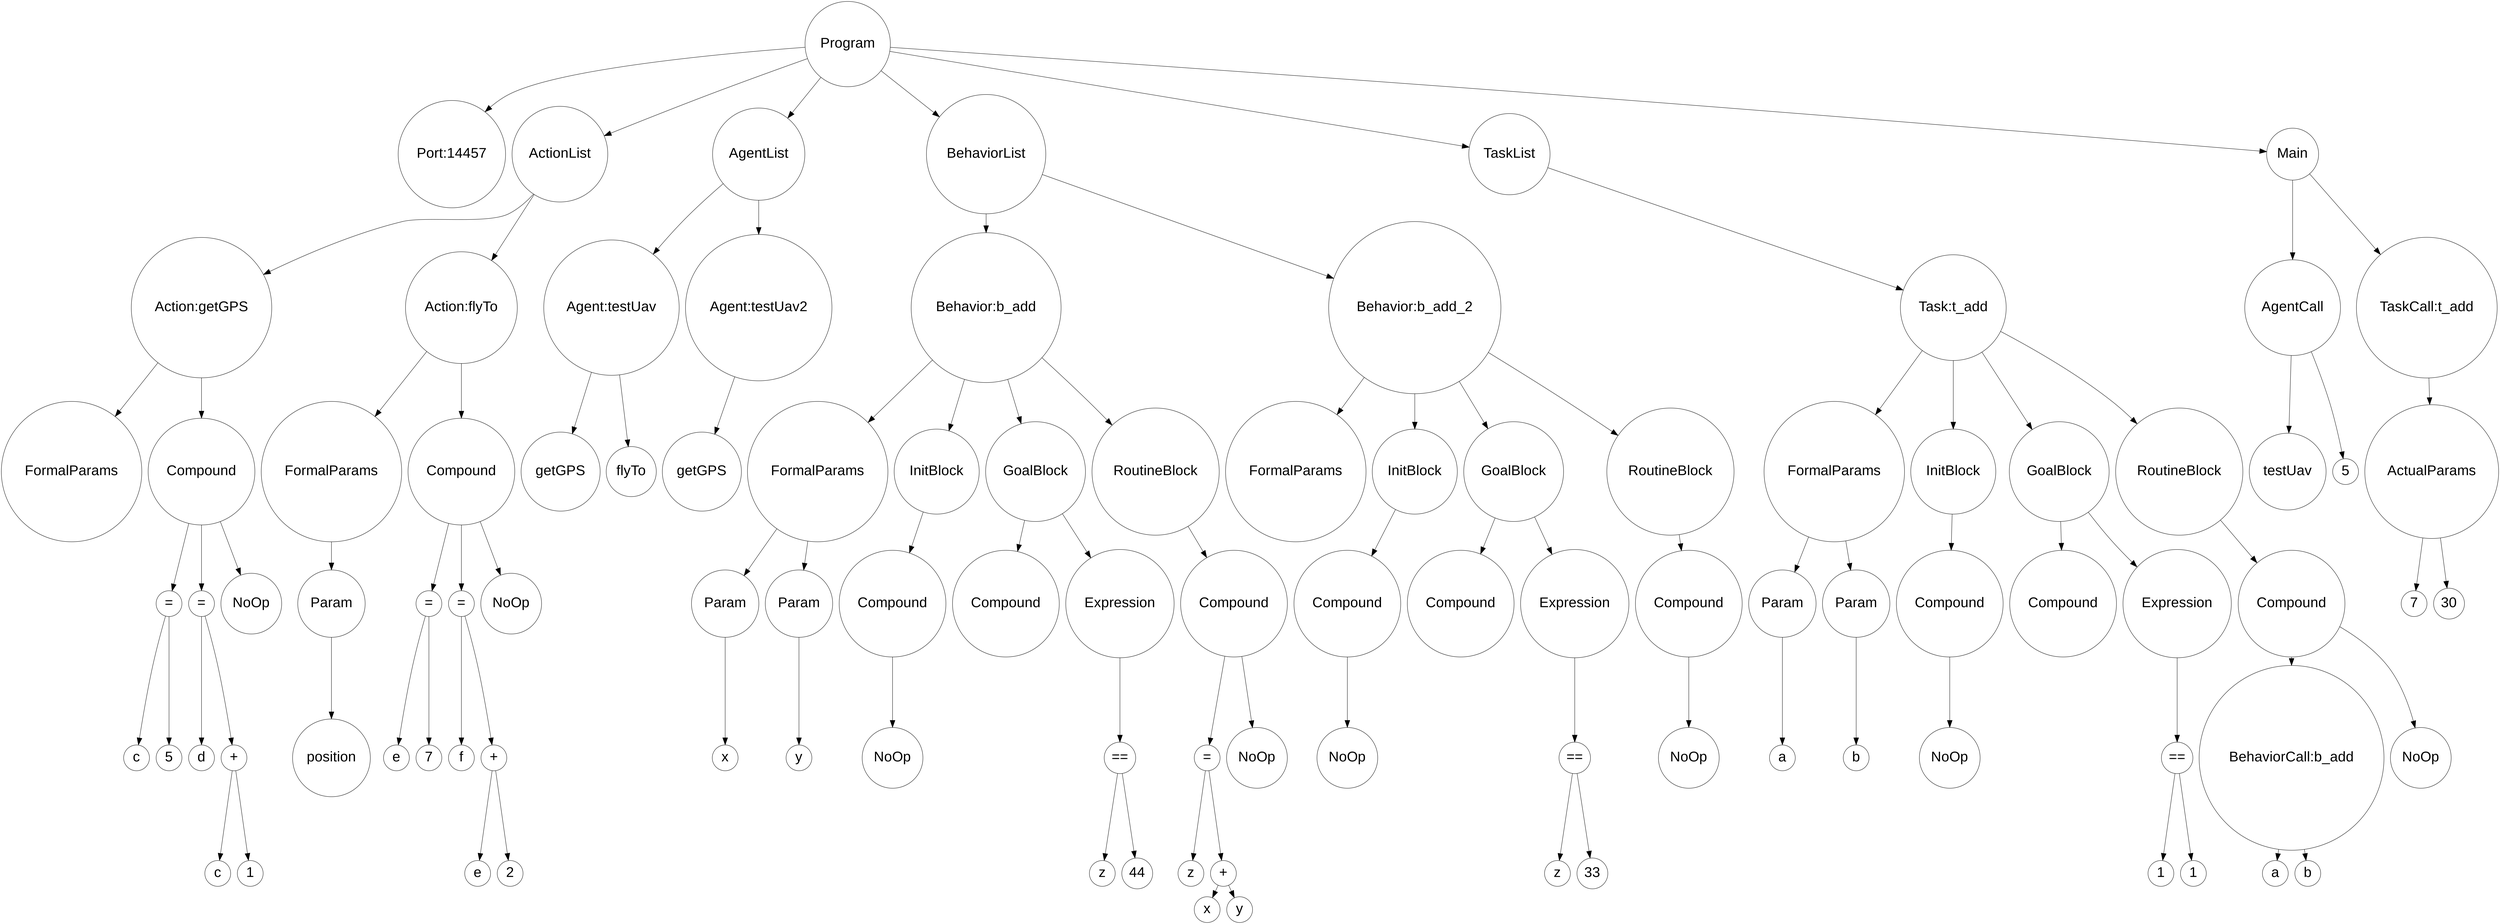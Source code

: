 digraph astgraph {
  node [shape=circle, fontsize=40, fontname="Arial", height=.1, fontweight="bold"];
  ranksep=.3;
  edge [arrowsize=2]

  node1 [label="Program"]
  node2 [label="Port:14457"]
  node1 -> node2
  node3 [label="ActionList"]
  node4 [label="Action:getGPS"]
  node5 [label="FormalParams"]
  node4 -> node5
  node6 [label="Compound"]
  node7 [label="="]
  node8 [label="c"]
  node9 [label="5"]
  node7 -> node8
  node7 -> node9
  node6 -> node7
  node10 [label="="]
  node11 [label="d"]
  node12 [label="+"]
  node13 [label="c"]
  node14 [label="1"]
  node12 -> node13
  node12 -> node14
  node10 -> node11
  node10 -> node12
  node6 -> node10
  node15 [label="NoOp"]
  node6 -> node15
  node4 -> node6
  node3 -> node4
  node16 [label="Action:flyTo"]
  node17 [label="FormalParams"]
  node18 [label="Param"]
  node19 [label="position"]
  node18 -> node19
  node17 -> node18
  node16 -> node17
  node20 [label="Compound"]
  node21 [label="="]
  node22 [label="e"]
  node23 [label="7"]
  node21 -> node22
  node21 -> node23
  node20 -> node21
  node24 [label="="]
  node25 [label="f"]
  node26 [label="+"]
  node27 [label="e"]
  node28 [label="2"]
  node26 -> node27
  node26 -> node28
  node24 -> node25
  node24 -> node26
  node20 -> node24
  node29 [label="NoOp"]
  node20 -> node29
  node16 -> node20
  node3 -> node16
  node1 -> node3
  node30 [label="AgentList"]
  node31 [label="Agent:testUav"]
  node32 [label="getGPS"]
  node31 -> node32
  node33 [label="flyTo"]
  node31 -> node33
  node30 -> node31
  node34 [label="Agent:testUav2"]
  node35 [label="getGPS"]
  node34 -> node35
  node30 -> node34
  node1 -> node30
  node36 [label="BehaviorList"]
  node37 [label="Behavior:b_add"]
  node38 [label="FormalParams"]
  node39 [label="Param"]
  node40 [label="x"]
  node39 -> node40
  node38 -> node39
  node41 [label="Param"]
  node42 [label="y"]
  node41 -> node42
  node38 -> node41
  node37 -> node38
  node43 [label="InitBlock"]
  node44 [label="Compound"]
  node45 [label="NoOp"]
  node44 -> node45
  node43 -> node44
  node37 -> node43
  node46 [label="GoalBlock"]
  node47 [label="Compound"]
  node46 -> node47
  node48 [label="Expression"]
  node49 [label="=="]
  node50 [label="z"]
  node51 [label="44"]
  node49 -> node50
  node49 -> node51
  node48 -> node49
  node46 -> node48
  node37 -> node46
  node52 [label="RoutineBlock"]
  node53 [label="Compound"]
  node54 [label="="]
  node55 [label="z"]
  node56 [label="+"]
  node57 [label="x"]
  node58 [label="y"]
  node56 -> node57
  node56 -> node58
  node54 -> node55
  node54 -> node56
  node53 -> node54
  node59 [label="NoOp"]
  node53 -> node59
  node52 -> node53
  node37 -> node52
  node36 -> node37
  node60 [label="Behavior:b_add_2"]
  node61 [label="FormalParams"]
  node60 -> node61
  node62 [label="InitBlock"]
  node63 [label="Compound"]
  node64 [label="NoOp"]
  node63 -> node64
  node62 -> node63
  node60 -> node62
  node65 [label="GoalBlock"]
  node66 [label="Compound"]
  node65 -> node66
  node67 [label="Expression"]
  node68 [label="=="]
  node69 [label="z"]
  node70 [label="33"]
  node68 -> node69
  node68 -> node70
  node67 -> node68
  node65 -> node67
  node60 -> node65
  node71 [label="RoutineBlock"]
  node72 [label="Compound"]
  node73 [label="NoOp"]
  node72 -> node73
  node71 -> node72
  node60 -> node71
  node36 -> node60
  node1 -> node36
  node74 [label="TaskList"]
  node75 [label="Task:t_add"]
  node76 [label="FormalParams"]
  node77 [label="Param"]
  node78 [label="a"]
  node77 -> node78
  node76 -> node77
  node79 [label="Param"]
  node80 [label="b"]
  node79 -> node80
  node76 -> node79
  node75 -> node76
  node81 [label="InitBlock"]
  node82 [label="Compound"]
  node83 [label="NoOp"]
  node82 -> node83
  node81 -> node82
  node75 -> node81
  node84 [label="GoalBlock"]
  node85 [label="Compound"]
  node84 -> node85
  node86 [label="Expression"]
  node87 [label="=="]
  node88 [label="1"]
  node89 [label="1"]
  node87 -> node88
  node87 -> node89
  node86 -> node87
  node84 -> node86
  node75 -> node84
  node90 [label="RoutineBlock"]
  node91 [label="Compound"]
  node92 [label="BehaviorCall:b_add"]
  node93 [label="a"]
  node92 -> node93
  node94 [label="b"]
  node92 -> node94
  node91 -> node92
  node95 [label="NoOp"]
  node91 -> node95
  node90 -> node91
  node75 -> node90
  node74 -> node75
  node1 -> node74
  node96 [label="Main"]
  node97 [label="AgentCall"]
  node98 [label="testUav"]
  node97 -> node98
  node99 [label="5"]
  node97 -> node99
  node96 -> node97
  node100 [label="TaskCall:t_add"]
  node101 [label="ActualParams"]
  node102 [label="7"]
  node101 -> node102
  node103 [label="30"]
  node101 -> node103
  node100 -> node101
  node96 -> node100
  node1 -> node96
}